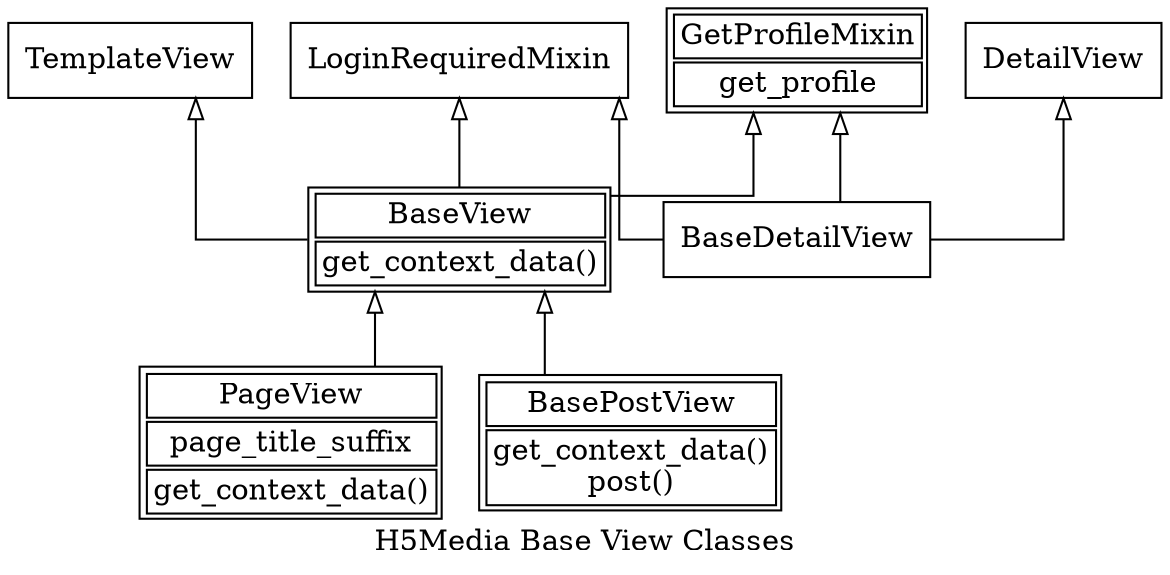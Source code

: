 // Graph Label
digraph view_classes {
	graph [label="H5Media Base View Classes" splines=ortho]
	node [shape=rectangle]
	LoginRequiredMixin
	TemplateView
	DetailView
	GetProfileMixin [label=<<table><tr><td>GetProfileMixin</td></tr><tr><td>get_profile</td></tr></table>> shape=plain]
	BaseView [label=<<table><tr><td>BaseView</td></tr><tr><td>get_context_data()</td></tr></table>> shape=plain]
	PageView [label=<<table><tr><td>PageView</td></tr><tr><td>page_title_suffix</td></tr><tr><td>get_context_data()</td></tr></table>> shape=plain]
	BasePostView [label=<<table><tr><td>BasePostView</td></tr><tr><td>get_context_data()<br/>post()</td></tr></table>> shape=plain]
	LoginRequiredMixin -> BaseView [arrowtail=empty dir=back]
	GetProfileMixin -> BaseView [arrowtail=empty dir=back]
	TemplateView -> BaseView [arrowtail=empty dir=back]
	LoginRequiredMixin -> BaseDetailView [arrowtail=empty dir=back]
	GetProfileMixin -> BaseDetailView [arrowtail=empty dir=back]
	DetailView -> BaseDetailView [arrowtail=empty dir=back]
	BaseView -> PageView [arrowtail=empty dir=back]
	BaseView -> BasePostView [arrowtail=empty dir=back]
}
